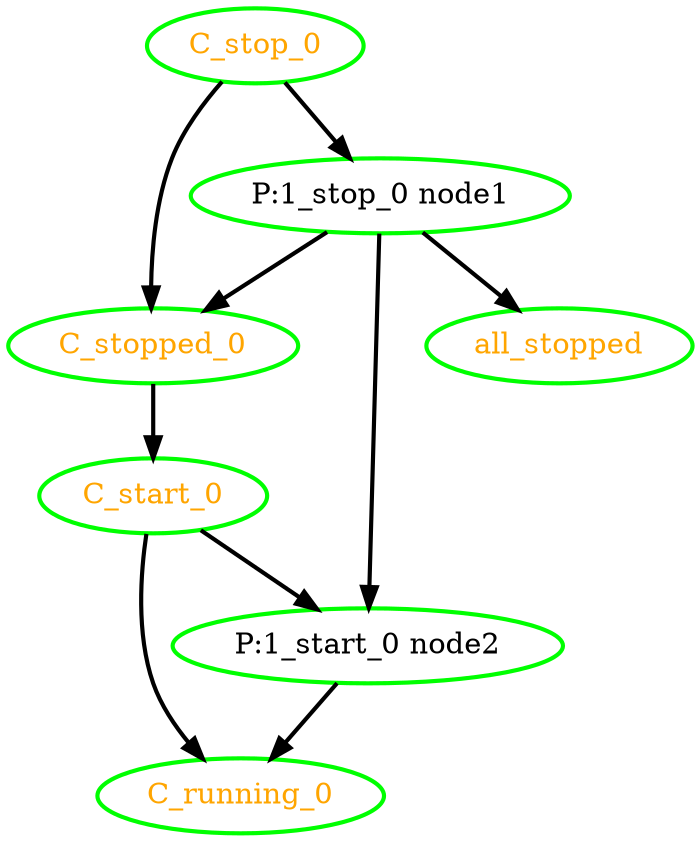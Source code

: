 digraph "g" {
"C_running_0" [ style=bold color="green" fontcolor="orange" ]
"C_start_0" -> "C_running_0" [ style = bold]
"C_start_0" -> "P:1_start_0 node2" [ style = bold]
"C_start_0" [ style=bold color="green" fontcolor="orange" ]
"C_stop_0" -> "C_stopped_0" [ style = bold]
"C_stop_0" -> "P:1_stop_0 node1" [ style = bold]
"C_stop_0" [ style=bold color="green" fontcolor="orange" ]
"C_stopped_0" -> "C_start_0" [ style = bold]
"C_stopped_0" [ style=bold color="green" fontcolor="orange" ]
"P:1_start_0 node2" -> "C_running_0" [ style = bold]
"P:1_start_0 node2" [ style=bold color="green" fontcolor="black" ]
"P:1_stop_0 node1" -> "C_stopped_0" [ style = bold]
"P:1_stop_0 node1" -> "P:1_start_0 node2" [ style = bold]
"P:1_stop_0 node1" -> "all_stopped" [ style = bold]
"P:1_stop_0 node1" [ style=bold color="green" fontcolor="black" ]
"all_stopped" [ style=bold color="green" fontcolor="orange" ]
}
